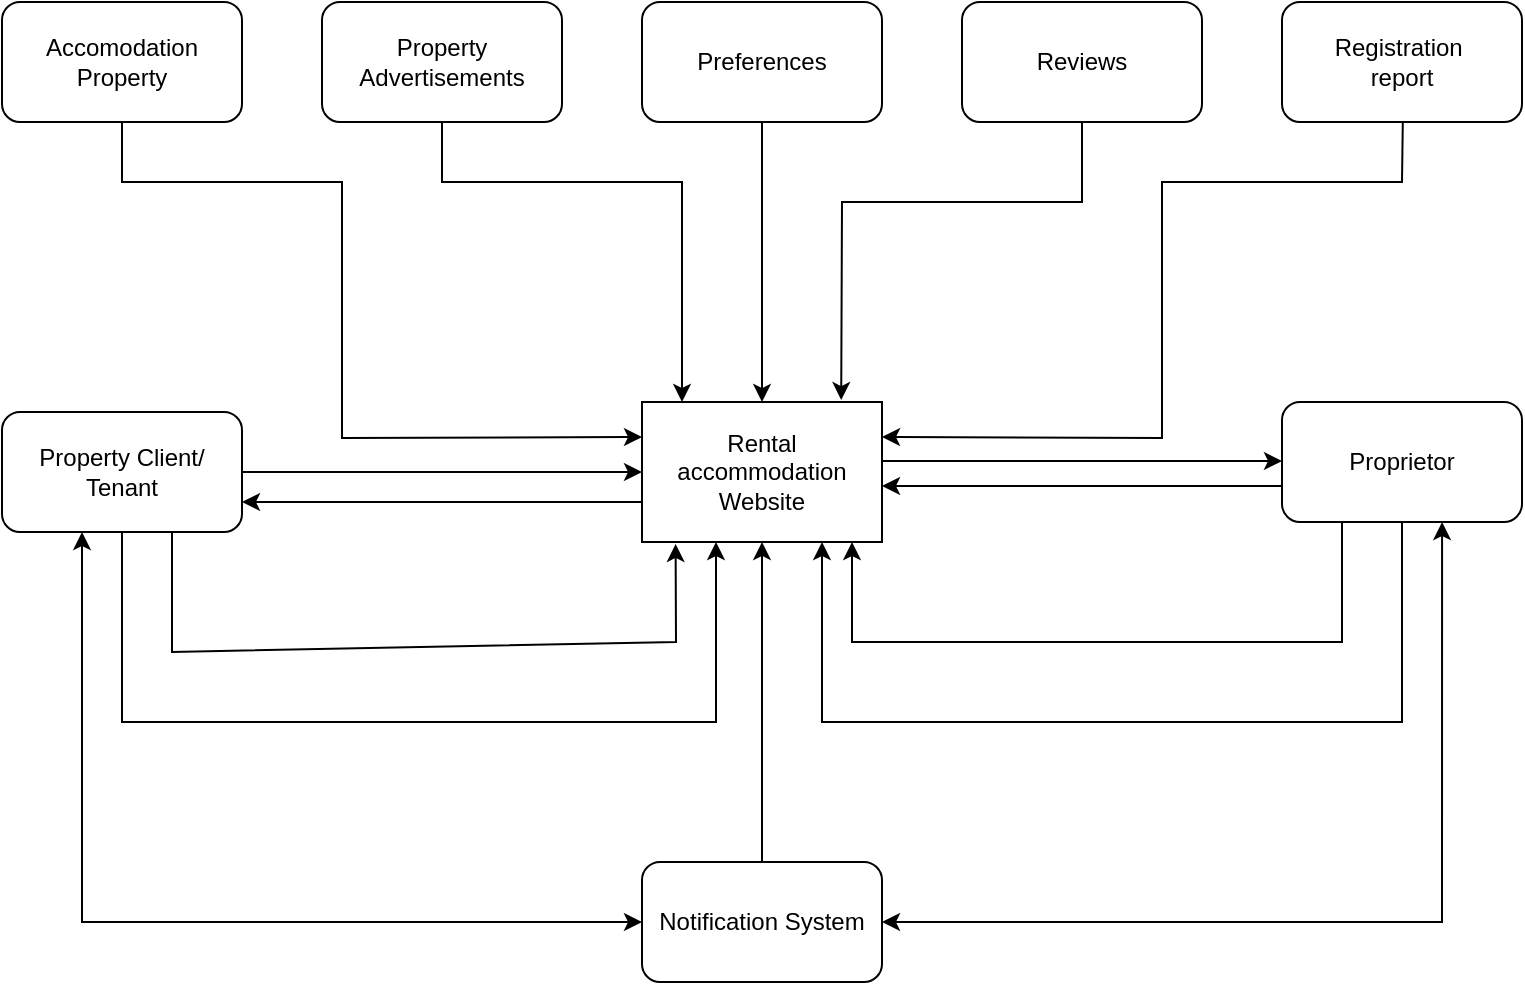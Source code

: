 <mxfile version="20.2.3" type="device"><diagram id="bT5zfqHeGQlirbQabelV" name="Page-1"><mxGraphModel dx="1038" dy="649" grid="1" gridSize="10" guides="1" tooltips="1" connect="1" arrows="1" fold="1" page="1" pageScale="1" pageWidth="850" pageHeight="1100" math="0" shadow="0"><root><mxCell id="0"/><mxCell id="1" parent="0"/><mxCell id="hmSBIK_5BCk9r4e3Yn9x-4" value="Rental accommodation&lt;br&gt;Website&lt;br&gt;" style="rounded=0;whiteSpace=wrap;html=1;" parent="1" vertex="1"><mxGeometry x="360" y="320" width="120" height="70" as="geometry"/></mxCell><mxCell id="hmSBIK_5BCk9r4e3Yn9x-5" value="Accomodation Property" style="rounded=1;whiteSpace=wrap;html=1;" parent="1" vertex="1"><mxGeometry x="40" y="120" width="120" height="60" as="geometry"/></mxCell><mxCell id="hmSBIK_5BCk9r4e3Yn9x-6" value="Property Advertisements" style="rounded=1;whiteSpace=wrap;html=1;" parent="1" vertex="1"><mxGeometry x="200" y="120" width="120" height="60" as="geometry"/></mxCell><mxCell id="hmSBIK_5BCk9r4e3Yn9x-7" value="Preferences" style="rounded=1;whiteSpace=wrap;html=1;" parent="1" vertex="1"><mxGeometry x="360" y="120" width="120" height="60" as="geometry"/></mxCell><mxCell id="hmSBIK_5BCk9r4e3Yn9x-8" value="Reviews" style="rounded=1;whiteSpace=wrap;html=1;" parent="1" vertex="1"><mxGeometry x="520" y="120" width="120" height="60" as="geometry"/></mxCell><mxCell id="hmSBIK_5BCk9r4e3Yn9x-9" value="Registration&amp;nbsp;&lt;br&gt;report" style="rounded=1;whiteSpace=wrap;html=1;" parent="1" vertex="1"><mxGeometry x="680" y="120" width="120" height="60" as="geometry"/></mxCell><mxCell id="hmSBIK_5BCk9r4e3Yn9x-10" value="Property Client/&lt;br&gt;Tenant" style="rounded=1;whiteSpace=wrap;html=1;" parent="1" vertex="1"><mxGeometry x="40" y="325" width="120" height="60" as="geometry"/></mxCell><mxCell id="hmSBIK_5BCk9r4e3Yn9x-11" value="Proprietor" style="rounded=1;whiteSpace=wrap;html=1;" parent="1" vertex="1"><mxGeometry x="680" y="320" width="120" height="60" as="geometry"/></mxCell><mxCell id="hmSBIK_5BCk9r4e3Yn9x-12" value="Notification System" style="rounded=1;whiteSpace=wrap;html=1;" parent="1" vertex="1"><mxGeometry x="360" y="550" width="120" height="60" as="geometry"/></mxCell><mxCell id="hmSBIK_5BCk9r4e3Yn9x-17" value="" style="endArrow=classic;html=1;rounded=0;entryX=0;entryY=0.25;entryDx=0;entryDy=0;exitX=0.5;exitY=1;exitDx=0;exitDy=0;" parent="1" source="hmSBIK_5BCk9r4e3Yn9x-5" target="hmSBIK_5BCk9r4e3Yn9x-4" edge="1"><mxGeometry width="50" height="50" relative="1" as="geometry"><mxPoint x="140" y="180" as="sourcePoint"/><mxPoint x="210" y="330" as="targetPoint"/><Array as="points"><mxPoint x="100" y="210"/><mxPoint x="210" y="210"/><mxPoint x="210" y="270"/><mxPoint x="210" y="338"/></Array></mxGeometry></mxCell><mxCell id="hmSBIK_5BCk9r4e3Yn9x-18" value="" style="endArrow=classic;html=1;rounded=0;" parent="1" edge="1"><mxGeometry width="50" height="50" relative="1" as="geometry"><mxPoint x="260" y="180" as="sourcePoint"/><mxPoint x="380" y="320" as="targetPoint"/><Array as="points"><mxPoint x="260" y="210"/><mxPoint x="290" y="210"/><mxPoint x="380" y="210"/></Array></mxGeometry></mxCell><mxCell id="hmSBIK_5BCk9r4e3Yn9x-19" value="" style="endArrow=classic;html=1;rounded=0;entryX=0.83;entryY=-0.014;entryDx=0;entryDy=0;entryPerimeter=0;" parent="1" target="hmSBIK_5BCk9r4e3Yn9x-4" edge="1"><mxGeometry width="50" height="50" relative="1" as="geometry"><mxPoint x="580" y="180" as="sourcePoint"/><mxPoint x="580" y="330" as="targetPoint"/><Array as="points"><mxPoint x="580" y="220"/><mxPoint x="460" y="220"/></Array></mxGeometry></mxCell><mxCell id="hmSBIK_5BCk9r4e3Yn9x-20" value="" style="endArrow=classic;html=1;rounded=0;entryX=1;entryY=0.25;entryDx=0;entryDy=0;" parent="1" target="hmSBIK_5BCk9r4e3Yn9x-4" edge="1"><mxGeometry width="50" height="50" relative="1" as="geometry"><mxPoint x="740.4" y="180" as="sourcePoint"/><mxPoint x="620" y="340" as="targetPoint"/><Array as="points"><mxPoint x="740" y="210"/><mxPoint x="620" y="210"/><mxPoint x="620" y="338"/></Array></mxGeometry></mxCell><mxCell id="hmSBIK_5BCk9r4e3Yn9x-21" value="" style="endArrow=classic;html=1;rounded=0;exitX=0.5;exitY=1;exitDx=0;exitDy=0;entryX=0.5;entryY=0;entryDx=0;entryDy=0;" parent="1" source="hmSBIK_5BCk9r4e3Yn9x-7" target="hmSBIK_5BCk9r4e3Yn9x-4" edge="1"><mxGeometry width="50" height="50" relative="1" as="geometry"><mxPoint x="530.4" y="180" as="sourcePoint"/><mxPoint x="420" y="310" as="targetPoint"/><Array as="points"/></mxGeometry></mxCell><mxCell id="hmSBIK_5BCk9r4e3Yn9x-23" value="" style="endArrow=classic;html=1;rounded=0;elbow=vertical;exitX=1;exitY=0.5;exitDx=0;exitDy=0;entryX=0;entryY=0.5;entryDx=0;entryDy=0;" parent="1" source="hmSBIK_5BCk9r4e3Yn9x-10" target="hmSBIK_5BCk9r4e3Yn9x-4" edge="1"><mxGeometry width="50" height="50" relative="1" as="geometry"><mxPoint x="310" y="400" as="sourcePoint"/><mxPoint x="340" y="360" as="targetPoint"/></mxGeometry></mxCell><mxCell id="hmSBIK_5BCk9r4e3Yn9x-24" value="" style="endArrow=classic;html=1;rounded=0;elbow=vertical;entryX=1;entryY=0.75;entryDx=0;entryDy=0;" parent="1" target="hmSBIK_5BCk9r4e3Yn9x-10" edge="1"><mxGeometry width="50" height="50" relative="1" as="geometry"><mxPoint x="360" y="370" as="sourcePoint"/><mxPoint x="360" y="440" as="targetPoint"/></mxGeometry></mxCell><mxCell id="hmSBIK_5BCk9r4e3Yn9x-25" value="" style="endArrow=classic;html=1;rounded=0;elbow=vertical;exitX=1;exitY=0.5;exitDx=0;exitDy=0;entryX=0;entryY=0.5;entryDx=0;entryDy=0;" parent="1" edge="1"><mxGeometry width="50" height="50" relative="1" as="geometry"><mxPoint x="480" y="349.5" as="sourcePoint"/><mxPoint x="680" y="349.5" as="targetPoint"/></mxGeometry></mxCell><mxCell id="hmSBIK_5BCk9r4e3Yn9x-26" value="" style="endArrow=classic;html=1;rounded=0;elbow=vertical;entryX=1;entryY=0.75;entryDx=0;entryDy=0;" parent="1" edge="1"><mxGeometry width="50" height="50" relative="1" as="geometry"><mxPoint x="680" y="362" as="sourcePoint"/><mxPoint x="480" y="362" as="targetPoint"/></mxGeometry></mxCell><mxCell id="hmSBIK_5BCk9r4e3Yn9x-27" value="" style="endArrow=classic;html=1;rounded=0;exitX=0.5;exitY=0;exitDx=0;exitDy=0;entryX=0.5;entryY=1;entryDx=0;entryDy=0;" parent="1" source="hmSBIK_5BCk9r4e3Yn9x-12" target="hmSBIK_5BCk9r4e3Yn9x-4" edge="1"><mxGeometry width="50" height="50" relative="1" as="geometry"><mxPoint x="430" y="190" as="sourcePoint"/><mxPoint x="430" y="330" as="targetPoint"/><Array as="points"/></mxGeometry></mxCell><mxCell id="hmSBIK_5BCk9r4e3Yn9x-28" value="" style="endArrow=classic;html=1;rounded=0;elbow=vertical;exitX=0.5;exitY=1;exitDx=0;exitDy=0;" parent="1" source="hmSBIK_5BCk9r4e3Yn9x-10" edge="1"><mxGeometry width="50" height="50" relative="1" as="geometry"><mxPoint x="110" y="390" as="sourcePoint"/><mxPoint x="397" y="390" as="targetPoint"/><Array as="points"><mxPoint x="100" y="480"/><mxPoint x="397" y="480"/></Array></mxGeometry></mxCell><mxCell id="hmSBIK_5BCk9r4e3Yn9x-30" value="" style="endArrow=classic;startArrow=classic;html=1;rounded=0;elbow=vertical;exitX=0;exitY=0.5;exitDx=0;exitDy=0;" parent="1" source="hmSBIK_5BCk9r4e3Yn9x-12" edge="1"><mxGeometry width="50" height="50" relative="1" as="geometry"><mxPoint x="350" y="580" as="sourcePoint"/><mxPoint x="80" y="385" as="targetPoint"/><Array as="points"><mxPoint x="80" y="580"/></Array></mxGeometry></mxCell><mxCell id="hmSBIK_5BCk9r4e3Yn9x-31" value="" style="endArrow=classic;startArrow=classic;html=1;rounded=0;elbow=vertical;entryX=0.667;entryY=1;entryDx=0;entryDy=0;entryPerimeter=0;exitX=1;exitY=0.5;exitDx=0;exitDy=0;" parent="1" source="hmSBIK_5BCk9r4e3Yn9x-12" target="hmSBIK_5BCk9r4e3Yn9x-11" edge="1"><mxGeometry width="50" height="50" relative="1" as="geometry"><mxPoint x="760" y="610" as="sourcePoint"/><mxPoint x="560" y="400" as="targetPoint"/><Array as="points"><mxPoint x="760" y="580"/></Array></mxGeometry></mxCell><mxCell id="hmSBIK_5BCk9r4e3Yn9x-32" value="" style="endArrow=classic;html=1;rounded=0;elbow=vertical;exitX=0.5;exitY=1;exitDx=0;exitDy=0;entryX=0.75;entryY=1;entryDx=0;entryDy=0;" parent="1" source="hmSBIK_5BCk9r4e3Yn9x-11" target="hmSBIK_5BCk9r4e3Yn9x-4" edge="1"><mxGeometry width="50" height="50" relative="1" as="geometry"><mxPoint x="110" y="395" as="sourcePoint"/><mxPoint x="383" y="400" as="targetPoint"/><Array as="points"><mxPoint x="740" y="480"/><mxPoint x="450" y="480"/></Array></mxGeometry></mxCell><mxCell id="hmSBIK_5BCk9r4e3Yn9x-33" value="" style="endArrow=classic;html=1;rounded=0;elbow=vertical;exitX=0.25;exitY=1;exitDx=0;exitDy=0;" parent="1" source="hmSBIK_5BCk9r4e3Yn9x-11" edge="1"><mxGeometry width="50" height="50" relative="1" as="geometry"><mxPoint x="750" y="390" as="sourcePoint"/><mxPoint x="465" y="390" as="targetPoint"/><Array as="points"><mxPoint x="710" y="440"/><mxPoint x="465" y="440"/></Array></mxGeometry></mxCell><mxCell id="hmSBIK_5BCk9r4e3Yn9x-35" value="" style="endArrow=classic;html=1;rounded=0;elbow=vertical;exitX=0.25;exitY=1;exitDx=0;exitDy=0;entryX=0.14;entryY=1.014;entryDx=0;entryDy=0;entryPerimeter=0;" parent="1" target="hmSBIK_5BCk9r4e3Yn9x-4" edge="1"><mxGeometry width="50" height="50" relative="1" as="geometry"><mxPoint x="125" y="385" as="sourcePoint"/><mxPoint x="-120" y="395" as="targetPoint"/><Array as="points"><mxPoint x="125" y="445"/><mxPoint x="377" y="440"/></Array></mxGeometry></mxCell></root></mxGraphModel></diagram></mxfile>